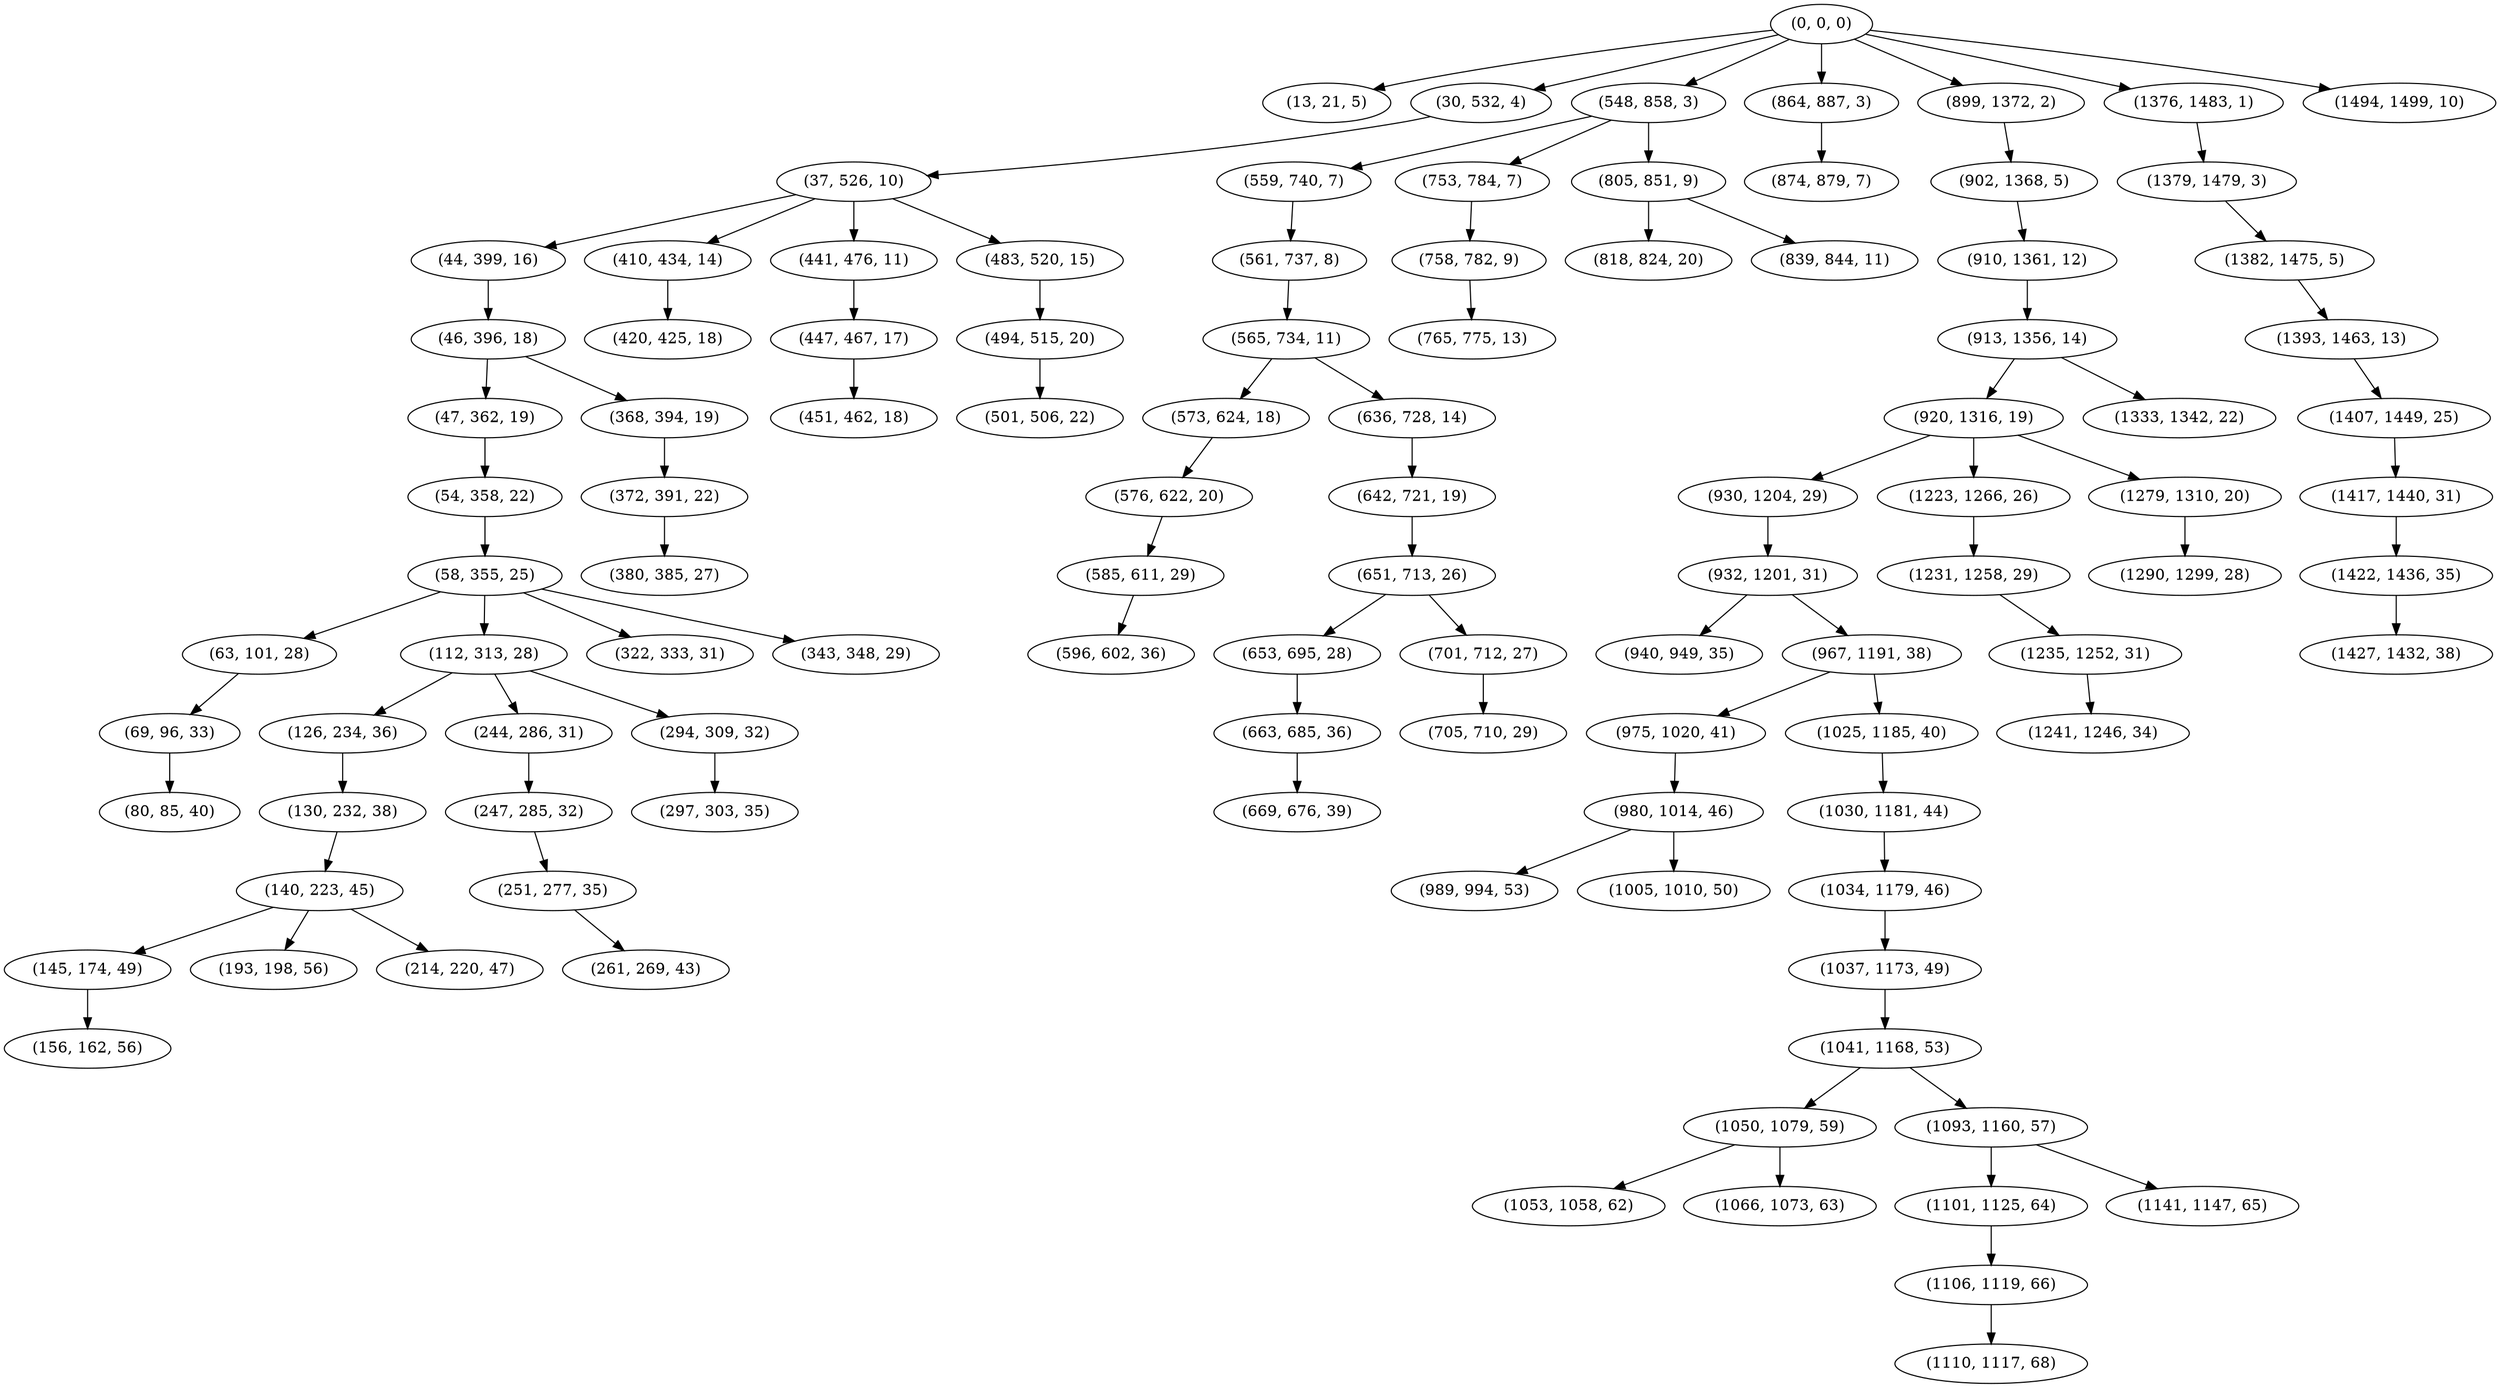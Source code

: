 digraph tree {
    "(0, 0, 0)";
    "(13, 21, 5)";
    "(30, 532, 4)";
    "(37, 526, 10)";
    "(44, 399, 16)";
    "(46, 396, 18)";
    "(47, 362, 19)";
    "(54, 358, 22)";
    "(58, 355, 25)";
    "(63, 101, 28)";
    "(69, 96, 33)";
    "(80, 85, 40)";
    "(112, 313, 28)";
    "(126, 234, 36)";
    "(130, 232, 38)";
    "(140, 223, 45)";
    "(145, 174, 49)";
    "(156, 162, 56)";
    "(193, 198, 56)";
    "(214, 220, 47)";
    "(244, 286, 31)";
    "(247, 285, 32)";
    "(251, 277, 35)";
    "(261, 269, 43)";
    "(294, 309, 32)";
    "(297, 303, 35)";
    "(322, 333, 31)";
    "(343, 348, 29)";
    "(368, 394, 19)";
    "(372, 391, 22)";
    "(380, 385, 27)";
    "(410, 434, 14)";
    "(420, 425, 18)";
    "(441, 476, 11)";
    "(447, 467, 17)";
    "(451, 462, 18)";
    "(483, 520, 15)";
    "(494, 515, 20)";
    "(501, 506, 22)";
    "(548, 858, 3)";
    "(559, 740, 7)";
    "(561, 737, 8)";
    "(565, 734, 11)";
    "(573, 624, 18)";
    "(576, 622, 20)";
    "(585, 611, 29)";
    "(596, 602, 36)";
    "(636, 728, 14)";
    "(642, 721, 19)";
    "(651, 713, 26)";
    "(653, 695, 28)";
    "(663, 685, 36)";
    "(669, 676, 39)";
    "(701, 712, 27)";
    "(705, 710, 29)";
    "(753, 784, 7)";
    "(758, 782, 9)";
    "(765, 775, 13)";
    "(805, 851, 9)";
    "(818, 824, 20)";
    "(839, 844, 11)";
    "(864, 887, 3)";
    "(874, 879, 7)";
    "(899, 1372, 2)";
    "(902, 1368, 5)";
    "(910, 1361, 12)";
    "(913, 1356, 14)";
    "(920, 1316, 19)";
    "(930, 1204, 29)";
    "(932, 1201, 31)";
    "(940, 949, 35)";
    "(967, 1191, 38)";
    "(975, 1020, 41)";
    "(980, 1014, 46)";
    "(989, 994, 53)";
    "(1005, 1010, 50)";
    "(1025, 1185, 40)";
    "(1030, 1181, 44)";
    "(1034, 1179, 46)";
    "(1037, 1173, 49)";
    "(1041, 1168, 53)";
    "(1050, 1079, 59)";
    "(1053, 1058, 62)";
    "(1066, 1073, 63)";
    "(1093, 1160, 57)";
    "(1101, 1125, 64)";
    "(1106, 1119, 66)";
    "(1110, 1117, 68)";
    "(1141, 1147, 65)";
    "(1223, 1266, 26)";
    "(1231, 1258, 29)";
    "(1235, 1252, 31)";
    "(1241, 1246, 34)";
    "(1279, 1310, 20)";
    "(1290, 1299, 28)";
    "(1333, 1342, 22)";
    "(1376, 1483, 1)";
    "(1379, 1479, 3)";
    "(1382, 1475, 5)";
    "(1393, 1463, 13)";
    "(1407, 1449, 25)";
    "(1417, 1440, 31)";
    "(1422, 1436, 35)";
    "(1427, 1432, 38)";
    "(1494, 1499, 10)";
    "(0, 0, 0)" -> "(13, 21, 5)";
    "(0, 0, 0)" -> "(30, 532, 4)";
    "(0, 0, 0)" -> "(548, 858, 3)";
    "(0, 0, 0)" -> "(864, 887, 3)";
    "(0, 0, 0)" -> "(899, 1372, 2)";
    "(0, 0, 0)" -> "(1376, 1483, 1)";
    "(0, 0, 0)" -> "(1494, 1499, 10)";
    "(30, 532, 4)" -> "(37, 526, 10)";
    "(37, 526, 10)" -> "(44, 399, 16)";
    "(37, 526, 10)" -> "(410, 434, 14)";
    "(37, 526, 10)" -> "(441, 476, 11)";
    "(37, 526, 10)" -> "(483, 520, 15)";
    "(44, 399, 16)" -> "(46, 396, 18)";
    "(46, 396, 18)" -> "(47, 362, 19)";
    "(46, 396, 18)" -> "(368, 394, 19)";
    "(47, 362, 19)" -> "(54, 358, 22)";
    "(54, 358, 22)" -> "(58, 355, 25)";
    "(58, 355, 25)" -> "(63, 101, 28)";
    "(58, 355, 25)" -> "(112, 313, 28)";
    "(58, 355, 25)" -> "(322, 333, 31)";
    "(58, 355, 25)" -> "(343, 348, 29)";
    "(63, 101, 28)" -> "(69, 96, 33)";
    "(69, 96, 33)" -> "(80, 85, 40)";
    "(112, 313, 28)" -> "(126, 234, 36)";
    "(112, 313, 28)" -> "(244, 286, 31)";
    "(112, 313, 28)" -> "(294, 309, 32)";
    "(126, 234, 36)" -> "(130, 232, 38)";
    "(130, 232, 38)" -> "(140, 223, 45)";
    "(140, 223, 45)" -> "(145, 174, 49)";
    "(140, 223, 45)" -> "(193, 198, 56)";
    "(140, 223, 45)" -> "(214, 220, 47)";
    "(145, 174, 49)" -> "(156, 162, 56)";
    "(244, 286, 31)" -> "(247, 285, 32)";
    "(247, 285, 32)" -> "(251, 277, 35)";
    "(251, 277, 35)" -> "(261, 269, 43)";
    "(294, 309, 32)" -> "(297, 303, 35)";
    "(368, 394, 19)" -> "(372, 391, 22)";
    "(372, 391, 22)" -> "(380, 385, 27)";
    "(410, 434, 14)" -> "(420, 425, 18)";
    "(441, 476, 11)" -> "(447, 467, 17)";
    "(447, 467, 17)" -> "(451, 462, 18)";
    "(483, 520, 15)" -> "(494, 515, 20)";
    "(494, 515, 20)" -> "(501, 506, 22)";
    "(548, 858, 3)" -> "(559, 740, 7)";
    "(548, 858, 3)" -> "(753, 784, 7)";
    "(548, 858, 3)" -> "(805, 851, 9)";
    "(559, 740, 7)" -> "(561, 737, 8)";
    "(561, 737, 8)" -> "(565, 734, 11)";
    "(565, 734, 11)" -> "(573, 624, 18)";
    "(565, 734, 11)" -> "(636, 728, 14)";
    "(573, 624, 18)" -> "(576, 622, 20)";
    "(576, 622, 20)" -> "(585, 611, 29)";
    "(585, 611, 29)" -> "(596, 602, 36)";
    "(636, 728, 14)" -> "(642, 721, 19)";
    "(642, 721, 19)" -> "(651, 713, 26)";
    "(651, 713, 26)" -> "(653, 695, 28)";
    "(651, 713, 26)" -> "(701, 712, 27)";
    "(653, 695, 28)" -> "(663, 685, 36)";
    "(663, 685, 36)" -> "(669, 676, 39)";
    "(701, 712, 27)" -> "(705, 710, 29)";
    "(753, 784, 7)" -> "(758, 782, 9)";
    "(758, 782, 9)" -> "(765, 775, 13)";
    "(805, 851, 9)" -> "(818, 824, 20)";
    "(805, 851, 9)" -> "(839, 844, 11)";
    "(864, 887, 3)" -> "(874, 879, 7)";
    "(899, 1372, 2)" -> "(902, 1368, 5)";
    "(902, 1368, 5)" -> "(910, 1361, 12)";
    "(910, 1361, 12)" -> "(913, 1356, 14)";
    "(913, 1356, 14)" -> "(920, 1316, 19)";
    "(913, 1356, 14)" -> "(1333, 1342, 22)";
    "(920, 1316, 19)" -> "(930, 1204, 29)";
    "(920, 1316, 19)" -> "(1223, 1266, 26)";
    "(920, 1316, 19)" -> "(1279, 1310, 20)";
    "(930, 1204, 29)" -> "(932, 1201, 31)";
    "(932, 1201, 31)" -> "(940, 949, 35)";
    "(932, 1201, 31)" -> "(967, 1191, 38)";
    "(967, 1191, 38)" -> "(975, 1020, 41)";
    "(967, 1191, 38)" -> "(1025, 1185, 40)";
    "(975, 1020, 41)" -> "(980, 1014, 46)";
    "(980, 1014, 46)" -> "(989, 994, 53)";
    "(980, 1014, 46)" -> "(1005, 1010, 50)";
    "(1025, 1185, 40)" -> "(1030, 1181, 44)";
    "(1030, 1181, 44)" -> "(1034, 1179, 46)";
    "(1034, 1179, 46)" -> "(1037, 1173, 49)";
    "(1037, 1173, 49)" -> "(1041, 1168, 53)";
    "(1041, 1168, 53)" -> "(1050, 1079, 59)";
    "(1041, 1168, 53)" -> "(1093, 1160, 57)";
    "(1050, 1079, 59)" -> "(1053, 1058, 62)";
    "(1050, 1079, 59)" -> "(1066, 1073, 63)";
    "(1093, 1160, 57)" -> "(1101, 1125, 64)";
    "(1093, 1160, 57)" -> "(1141, 1147, 65)";
    "(1101, 1125, 64)" -> "(1106, 1119, 66)";
    "(1106, 1119, 66)" -> "(1110, 1117, 68)";
    "(1223, 1266, 26)" -> "(1231, 1258, 29)";
    "(1231, 1258, 29)" -> "(1235, 1252, 31)";
    "(1235, 1252, 31)" -> "(1241, 1246, 34)";
    "(1279, 1310, 20)" -> "(1290, 1299, 28)";
    "(1376, 1483, 1)" -> "(1379, 1479, 3)";
    "(1379, 1479, 3)" -> "(1382, 1475, 5)";
    "(1382, 1475, 5)" -> "(1393, 1463, 13)";
    "(1393, 1463, 13)" -> "(1407, 1449, 25)";
    "(1407, 1449, 25)" -> "(1417, 1440, 31)";
    "(1417, 1440, 31)" -> "(1422, 1436, 35)";
    "(1422, 1436, 35)" -> "(1427, 1432, 38)";
}
